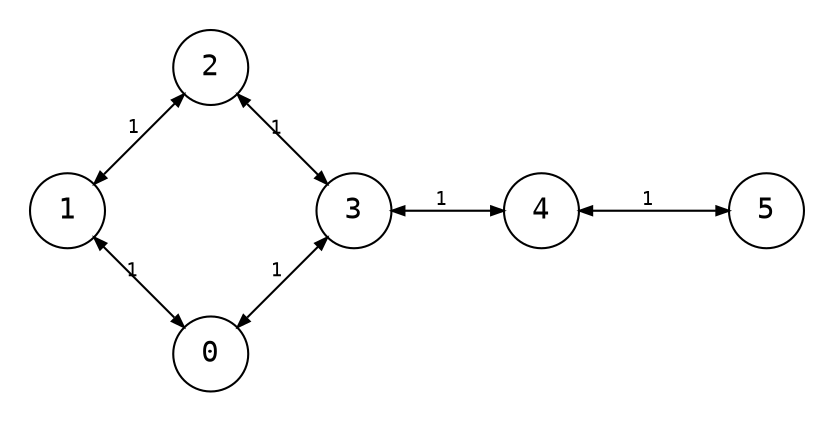 digraph {
    node [shape=circle, fontname="monospace"];
    edge [arrowsize=0.6, fontname="monospace", fontsize=9];
    layout=circo;
    pad=0.2;

    0 -> {1} [dir=both, label="1"];
    0 -> {3} [dir=both, label=" 1"];
    1 -> {2} [dir=both, label=" 1"];
    2 -> {3} [dir=both, label="1"];
    3 -> {4} [dir=both, label="1"];
    4 -> {5} [dir=both, label="1"];
}